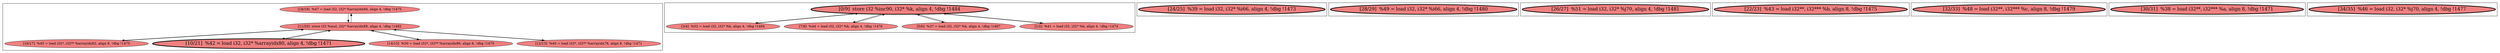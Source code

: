 
digraph G {



node2922->node2927 [ ]
node2924->node2927 [ ]
node2920->node2919 [ ]
node2920->node2917 [ ]
node2919->node2920 [ ]
node2923->node2927 [ ]
node2927->node2922 [ ]
node2918->node2920 [ ]
node2920->node2921 [ ]
node2927->node2925 [ ]
node2921->node2920 [ ]
node2920->node2918 [ ]
node2917->node2920 [ ]
node2927->node2924 [ ]
node2927->node2926 [ ]
node2927->node2923 [ ]
node2926->node2927 [ ]
node2925->node2927 [ ]


subgraph cluster8 {


node2934 [penwidth=3.0,fontsize=20,fillcolor=lightcoral,label="[24/25]  %39 = load i32, i32* %i66, align 4, !dbg !1473",shape=ellipse,style=filled ]



}

subgraph cluster7 {


node2933 [penwidth=3.0,fontsize=20,fillcolor=lightcoral,label="[28/29]  %49 = load i32, i32* %i66, align 4, !dbg !1480",shape=ellipse,style=filled ]



}

subgraph cluster6 {


node2932 [penwidth=3.0,fontsize=20,fillcolor=lightcoral,label="[26/27]  %51 = load i32, i32* %j70, align 4, !dbg !1481",shape=ellipse,style=filled ]



}

subgraph cluster0 {


node2921 [fillcolor=lightcoral,label="[1/2]  %41 = load i32, i32* %k, align 4, !dbg !1474",shape=ellipse,style=filled ]
node2920 [penwidth=3.0,fontsize=20,fillcolor=lightcoral,label="[0/9]  store i32 %inc90, i32* %k, align 4, !dbg !1484",shape=ellipse,style=filled ]
node2919 [fillcolor=lightcoral,label="[3/4]  %52 = load i32, i32* %k, align 4, !dbg !1484",shape=ellipse,style=filled ]
node2917 [fillcolor=lightcoral,label="[7/8]  %44 = load i32, i32* %k, align 4, !dbg !1476",shape=ellipse,style=filled ]
node2918 [fillcolor=lightcoral,label="[5/6]  %37 = load i32, i32* %k, align 4, !dbg !1467",shape=ellipse,style=filled ]



}

subgraph cluster5 {


node2931 [penwidth=3.0,fontsize=20,fillcolor=lightcoral,label="[22/23]  %43 = load i32**, i32*** %b, align 8, !dbg !1475",shape=ellipse,style=filled ]



}

subgraph cluster1 {


node2927 [fillcolor=lightcoral,label="[11/20]  store i32 %mul, i32* %arrayidx88, align 4, !dbg !1482",shape=ellipse,style=filled ]
node2926 [fillcolor=lightcoral,label="[12/13]  %40 = load i32*, i32** %arrayidx78, align 8, !dbg !1471",shape=ellipse,style=filled ]
node2925 [fillcolor=lightcoral,label="[14/15]  %50 = load i32*, i32** %arrayidx86, align 8, !dbg !1479",shape=ellipse,style=filled ]
node2924 [fillcolor=lightcoral,label="[16/17]  %45 = load i32*, i32** %arrayidx82, align 8, !dbg !1475",shape=ellipse,style=filled ]
node2922 [fillcolor=lightcoral,label="[18/19]  %47 = load i32, i32* %arrayidx84, align 4, !dbg !1475",shape=ellipse,style=filled ]
node2923 [penwidth=3.0,fontsize=20,fillcolor=lightcoral,label="[10/21]  %42 = load i32, i32* %arrayidx80, align 4, !dbg !1471",shape=ellipse,style=filled ]



}

subgraph cluster2 {


node2928 [penwidth=3.0,fontsize=20,fillcolor=lightcoral,label="[32/33]  %48 = load i32**, i32*** %c, align 8, !dbg !1479",shape=ellipse,style=filled ]



}

subgraph cluster3 {


node2929 [penwidth=3.0,fontsize=20,fillcolor=lightcoral,label="[30/31]  %38 = load i32**, i32*** %a, align 8, !dbg !1471",shape=ellipse,style=filled ]



}

subgraph cluster4 {


node2930 [penwidth=3.0,fontsize=20,fillcolor=lightcoral,label="[34/35]  %46 = load i32, i32* %j70, align 4, !dbg !1477",shape=ellipse,style=filled ]



}

}
